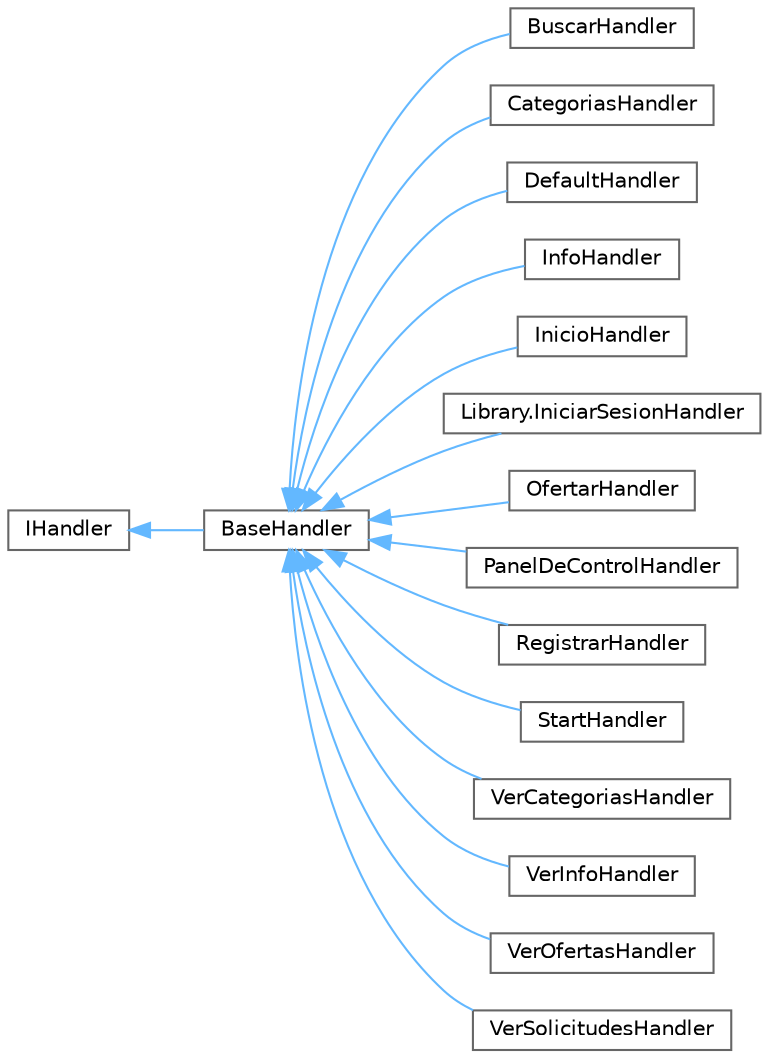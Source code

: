 digraph "Graphical Class Hierarchy"
{
 // INTERACTIVE_SVG=YES
 // LATEX_PDF_SIZE
  bgcolor="transparent";
  edge [fontname=Helvetica,fontsize=10,labelfontname=Helvetica,labelfontsize=10];
  node [fontname=Helvetica,fontsize=10,shape=box,height=0.2,width=0.4];
  rankdir="LR";
  Node0 [label="IHandler",height=0.2,width=0.4,color="grey40", fillcolor="white", style="filled",URL="$interfaceIHandler.html",tooltip="Interfaz para implementar el patrón Chain of Responsibility. En ese patrón se pasa un mensaje a travé..."];
  Node0 -> Node1 [dir="back",color="steelblue1",style="solid"];
  Node1 [label="BaseHandler",height=0.2,width=0.4,color="grey40", fillcolor="white", style="filled",URL="$classBaseHandler.html",tooltip="Clase base para implementar el patrón Chain of Responsibility. En ese patrón se pasa un mensaje a tra..."];
  Node1 -> Node2 [dir="back",color="steelblue1",style="solid"];
  Node2 [label="BuscarHandler",height=0.2,width=0.4,color="grey40", fillcolor="white", style="filled",URL="$classBuscarHandler.html",tooltip="Muestra una lista de OfertaDeServicio disponibles según su ID y el trabajo. El usuario puede seleccio..."];
  Node1 -> Node3 [dir="back",color="steelblue1",style="solid"];
  Node3 [label="CategoriasHandler",height=0.2,width=0.4,color="grey40", fillcolor="white", style="filled",URL="$classCategoriasHandler.html",tooltip="IHandler del patrón Chain of Responsibility que implementa lee la palabra categoria/s y muestra al us..."];
  Node1 -> Node4 [dir="back",color="steelblue1",style="solid"];
  Node4 [label="DefaultHandler",height=0.2,width=0.4,color="grey40", fillcolor="white", style="filled",URL="$classDefaultHandler.html",tooltip="IHandler \"default\", procesa una respuesta a cualquier mensaje que no lo haga otro handler."];
  Node1 -> Node5 [dir="back",color="steelblue1",style="solid"];
  Node5 [label="InfoHandler",height=0.2,width=0.4,color="grey40", fillcolor="white", style="filled",URL="$classInfoHandler.html",tooltip="Un \"handler\" del patrón Chain of Responsibility que lee el comando \"info\"."];
  Node1 -> Node6 [dir="back",color="steelblue1",style="solid"];
  Node6 [label="InicioHandler",height=0.2,width=0.4,color="grey40", fillcolor="white", style="filled",URL="$classInicioHandler.html",tooltip="Dependiendo del TipoDeUsuario del Usuario muestra distintas opciones. Para un Trabajador muestra Ofer..."];
  Node1 -> Node7 [dir="back",color="steelblue1",style="solid"];
  Node7 [label="Library.IniciarSesionHandler",height=0.2,width=0.4,color="grey40", fillcolor="white", style="filled",URL="$classLibrary_1_1IniciarSesionHandler.html",tooltip="Solicita al usuario su Nick y su Contraseña y si coinciden con la base de datos pasa a InicioHandler."];
  Node1 -> Node8 [dir="back",color="steelblue1",style="solid"];
  Node8 [label="OfertarHandler",height=0.2,width=0.4,color="grey40", fillcolor="white", style="filled",URL="$classOfertarHandler.html",tooltip="Permite a un Trabajador crear una oferta de servicio, mediante lo cual se le pedirá la categoría en l..."];
  Node1 -> Node9 [dir="back",color="steelblue1",style="solid"];
  Node9 [label="PanelDeControlHandler",height=0.2,width=0.4,color="grey40", fillcolor="white", style="filled",URL="$classPanelDeControlHandler.html",tooltip="Se fija si el Telegram ID de la persona corresponde a un administrador y le pide su contraseña de adm..."];
  Node1 -> Node10 [dir="back",color="steelblue1",style="solid"];
  Node10 [label="RegistrarHandler",height=0.2,width=0.4,color="grey40", fillcolor="white", style="filled",URL="$classRegistrarHandler.html",tooltip="Handler para manejar el ingreso de datos del Usuario."];
  Node1 -> Node11 [dir="back",color="steelblue1",style="solid"];
  Node11 [label="StartHandler",height=0.2,width=0.4,color="grey40", fillcolor="white", style="filled",URL="$classStartHandler.html",tooltip="Un \"handler\" del patrón Chain of Responsibility que lee la palabra \"start\", o el comando /start,..."];
  Node1 -> Node12 [dir="back",color="steelblue1",style="solid"];
  Node12 [label="VerCategoriasHandler",height=0.2,width=0.4,color="grey40", fillcolor="white", style="filled",URL="$classVerCategoriasHandler.html",tooltip="IHandler del patrón Chain of Responsibility que implementa lee la palabra categoria/s y muestra al us..."];
  Node1 -> Node13 [dir="back",color="steelblue1",style="solid"];
  Node13 [label="VerInfoHandler",height=0.2,width=0.4,color="grey40", fillcolor="white", style="filled",URL="$classVerInfoHandler.html",tooltip="Muestra toda la información correspondiente al Usuario que tiene la sesión iniciada,..."];
  Node1 -> Node14 [dir="back",color="steelblue1",style="solid"];
  Node14 [label="VerOfertasHandler",height=0.2,width=0.4,color="grey40", fillcolor="white", style="filled",URL="$classVerOfertasHandler.html",tooltip="Presenta al trabajador cada OfertaDeServicio vigente ligada al mismo y le permite calificar al Emplea..."];
  Node1 -> Node15 [dir="back",color="steelblue1",style="solid"];
  Node15 [label="VerSolicitudesHandler",height=0.2,width=0.4,color="grey40", fillcolor="white", style="filled",URL="$classVerSolicitudesHandler.html",tooltip="Muestra cada Solicitud no-finalizada que esté ligada al Empleador que tenga la sesión iniciada y le p..."];
}
